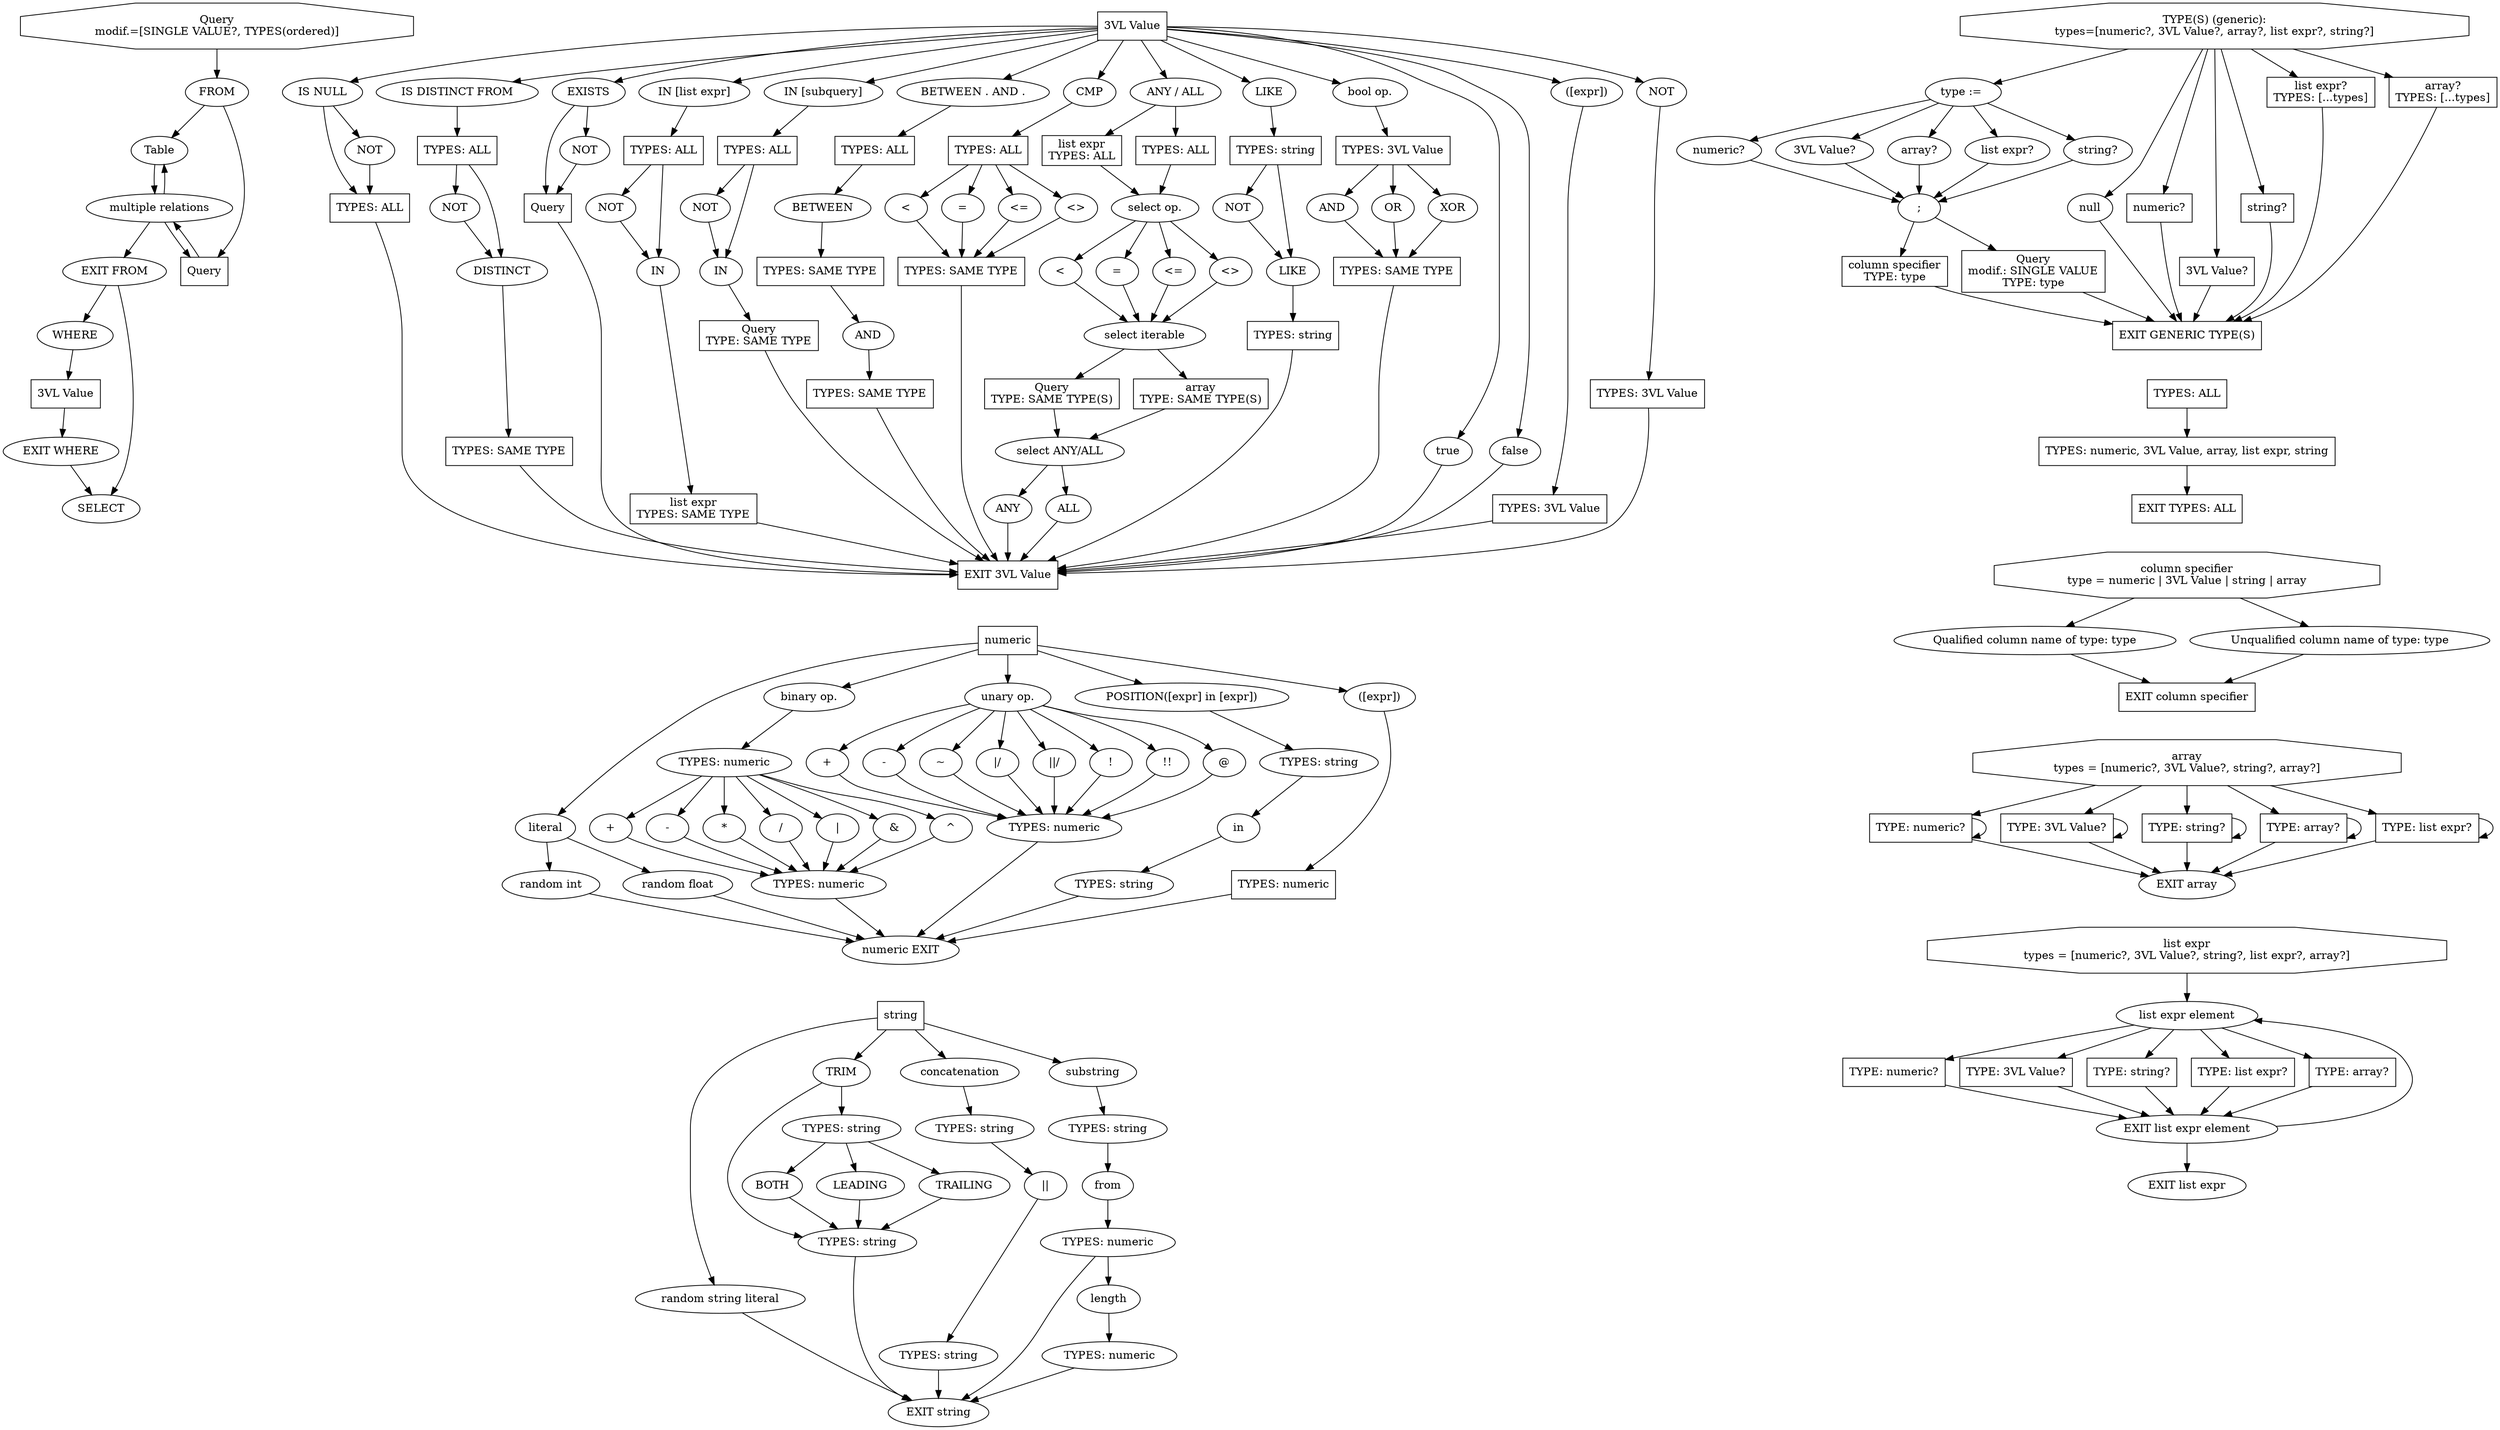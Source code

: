 digraph G {

Query -> "FROM"
Query[shape=rectangle, label="Query\nmodif.=[SINGLE VALUE?, TYPES(ordered)]", shape="octagon"]

"FROM" -> FROM_table
FROM_table [label="Table"]
"FROM" -> FROM_subquery
FROM_subquery [shape=rectangle, label="Query"]

FROM_table -> "multiple relations" -> FROM_table
FROM_subquery -> "multiple relations" -> FROM_subquery

"multiple relations" -> "EXIT FROM"

"EXIT FROM" -> WHERE_ref -> val3_ref -> WHERE_ref_exit -> SELECT
WHERE_ref [label="WHERE"]
val3_ref [shape=rectangle, label="3VL Value"]
WHERE_ref_exit [label="EXIT WHERE"]
"EXIT FROM" -> SELECT

subgraph values {
    val3 [shape=rectangle, label="3VL Value"]
    
    val3 -> IsNull -> ANY_ref_IsNull -> val3_exit
    IsNull -> IsNull_not_val2 -> ANY_ref_IsNull
    ANY_ref_IsNull [label="TYPES: ALL", shape="rectangle"]
    IsNull_not_val2 [label="NOT"]
    IsNull[label="IS NULL"]
    
    val3 -> IsDistinctFrom -> ANY_ref_IsDistinctFrom_left
    ANY_ref_IsDistinctFrom_left [label="TYPES: ALL", shape="rectangle"]
    ANY_ref_IsDistinctFrom_left -> IsDistinctNOT -> DISTINCT
    ANY_ref_IsDistinctFrom_left -> DISTINCT
    DISTINCT -> ANY_ref_IsDistinctFrom_right
    ANY_ref_IsDistinctFrom_right [label="TYPES: SAME TYPE", shape="rectangle"]
    ANY_ref_IsDistinctFrom_right -> val3_exit
    IsDistinctFrom[label="IS DISTINCT FROM"]
    IsDistinctNOT [label="NOT"]
    
    val3 -> Exists -> Query_ref_Exists -> val3_exit
    Exists -> Exists_not_val3 -> Query_ref_Exists
    Query_ref_Exists [label="Query", shape="rectangle"]
    Exists_not_val3 [label="NOT"]
    Exists[label="EXISTS"]

    val3 -> InList -> ANY_ref_InList_left
    ANY_ref_InList_left [label="TYPES: ALL", shape="rectangle"]
    ANY_ref_InList_left -> InListNot -> InListIn
    ANY_ref_InList_left -> InListIn
    InListIn -> ANY_ref_InList_right
    ANY_ref_InList_right [label="list expr\nTYPES: SAME TYPE", shape="rectangle"]
    ANY_ref_InList_right -> val3_exit
    InListIn [label="IN"]
    InList[label="IN [list expr]"]
    InListNot [label="NOT"]
    
    val3 -> InSubquery -> ANY_ref_InSubquery_left
    ANY_ref_InSubquery_left [label="TYPES: ALL", shape="rectangle"]
    ANY_ref_InSubquery_left -> InSubqueryNot -> InSubqueryIn
    ANY_ref_InSubquery_left -> InSubqueryIn
    InSubqueryIn -> ANY_ref_InSubquery_right
    ANY_ref_InSubquery_right [label="Query\nTYPE: SAME TYPE", shape="rectangle"]
    ANY_ref_InSubquery_right -> val3_exit
    InSubqueryIn [label="IN"]
    InSubquery[label="IN [subquery]"]
    InSubqueryNot [label="NOT"]
    
    val3 -> Between -> ANY_ref_Between
    ANY_ref_Between [label="TYPES: ALL", shape="rectangle"]
    ANY_ref_Between -> BetweenBetween
    BetweenBetween [label="BETWEEN"]
    BetweenBetween -> BetweenBetweenLeft
    BetweenBetweenLeft [label="TYPES: SAME TYPE", shape="rectangle"]
    BetweenBetweenLeft -> BetweenBetweenAnd
    BetweenBetweenAnd [label="AND"]
    BetweenBetweenAnd -> BetweenBetweenRight
    BetweenBetweenRight [label="TYPES: SAME TYPE", shape="rectangle"]
    BetweenBetweenRight -> val3_exit
    Between[label="BETWEEN . AND ."]
    
    val3 -> BinaryComp -> ANY_ref_BinaryComp_left
    ANY_ref_BinaryComp_left [label="TYPES: ALL", shape="rectangle"]
    ANY_ref_BinaryComp_left -> BinaryCompLess
    BinaryCompLess -> ANY_ref_BinaryComp_right
    ANY_ref_BinaryComp_left -> BinaryCompEqual
    BinaryCompEqual -> ANY_ref_BinaryComp_right
    ANY_ref_BinaryComp_left -> BinaryCompLessEqual
    BinaryCompLessEqual -> ANY_ref_BinaryComp_right
    ANY_ref_BinaryComp_left -> BinaryCompUnEqual
    BinaryCompUnEqual -> ANY_ref_BinaryComp_right
    ANY_ref_BinaryComp_right [label="TYPES: SAME TYPE", shape="rectangle"]
    ANY_ref_BinaryComp_right -> val3_exit
    BinaryCompLess [label="<"]
    BinaryCompEqual [label="="]
    BinaryCompLessEqual [label="<="]
    BinaryCompUnEqual [label="<>"]
    BinaryComp[label="CMP"]
    
    val3 -> AnyAll
    AnyAll -> AnyAllRecord -> AnyAllSelectOp
    AnyAll -> AnyAllValue -> AnyAllSelectOp
    AnyAllSelectOp -> AnyAllLess -> AnyAllSelectIter
    AnyAllSelectOp -> AnyAllEqual -> AnyAllSelectIter
    AnyAllSelectOp -> AnyAllLessEqual -> AnyAllSelectIter
    AnyAllSelectOp -> AnyAllUnEqual -> AnyAllSelectIter
    AnyAllSelectIter -> AnyAllSubquery -> AnyAllAnyAll
    AnyAllSelectIter -> AnyAllArray -> AnyAllAnyAll
    AnyAllAnyAll -> AnyAllAnyAllAny -> val3_exit
    AnyAllAnyAll -> AnyAllAnyAllAll -> val3_exit
    AnyAllAnyAll[label="select ANY/ALL"]
    AnyAllAnyAllAny[label="ANY"]
    AnyAllAnyAllAll[label="ALL"]
    AnyAllRecord[label="list expr\nTYPES: ALL", shape="rectangle"]
    AnyAllValue[label="TYPES: ALL", shape="rectangle"]
    AnyAllSelectOp[label="select op."]
    AnyAllSelectIter[label="select iterable"]
    AnyAllSubquery [label="Query\nTYPE: SAME TYPE(S)", shape="rectangle"]
    AnyAllArray [label="array\nTYPE: SAME TYPE(S)", shape="rectangle"]
    AnyAllLess [label="<"]
    AnyAllEqual [label="="]
    AnyAllLessEqual [label="<="]
    AnyAllUnEqual [label="<>"]
    AnyAll[label="ANY / ALL"]
    
    val3 -> BinaryStringLike -> ANY_ref_BinaryStringLike_left
    ANY_ref_BinaryStringLike_left [label="TYPES: string", shape="rectangle"]
    ANY_ref_BinaryStringLike_left -> BinaryStringLikeNot -> BinaryStringLikeIn
    ANY_ref_BinaryStringLike_left -> BinaryStringLikeIn
    BinaryStringLikeIn -> ANY_ref_BinaryStringLike_right
    ANY_ref_BinaryStringLike_right [label="TYPES: string", shape="rectangle"]
    ANY_ref_BinaryStringLike_right -> val3_exit
    BinaryStringLikeIn [label="LIKE"]
    BinaryStringLike[label="LIKE"]
    BinaryStringLikeNot [label="NOT"]
    
    val3 -> BinaryBooleanOpV3 -> ANY_ref_BinaryBooleanOpV3_left
    ANY_ref_BinaryBooleanOpV3_left [label="TYPES: 3VL Value", shape="rectangle"]
    ANY_ref_BinaryBooleanOpV3_left -> BinaryBooleanOpV3AND
    BinaryBooleanOpV3AND -> ANY_ref_BinaryBooleanOpV3_right
    ANY_ref_BinaryBooleanOpV3_left -> BinaryBooleanOpV3OR
    BinaryBooleanOpV3OR -> ANY_ref_BinaryBooleanOpV3_right
    ANY_ref_BinaryBooleanOpV3_left -> BinaryBooleanOpV3XOR
    BinaryBooleanOpV3XOR -> ANY_ref_BinaryBooleanOpV3_right
    ANY_ref_BinaryBooleanOpV3_right [label="TYPES: SAME TYPE", shape="rectangle"]
    ANY_ref_BinaryBooleanOpV3_right -> val3_exit
    BinaryBooleanOpV3AND [label="AND"]
    BinaryBooleanOpV3OR [label="OR"]
    BinaryBooleanOpV3XOR [label="XOR"]
    BinaryBooleanOpV3[label="bool op."]
    
    val3 -> true -> val3_exit
    val3 -> false -> val3_exit
    
    val3 -> Nested_val3 -> ANY_ref_Nested_val3 -> val3_exit
    Nested_val3[label="([expr])"]
    ANY_ref_Nested_val3 [label="TYPES: 3VL Value", shape="rectangle"]
    
    val3 -> UnaryNot_val3 -> ANY_ref_UnaryNot_val3 -> val3_exit
    UnaryNot_val3[label="NOT"]
    ANY_ref_UnaryNot_val3 [label="TYPES: 3VL Value", shape="rectangle"]
    
    val3_exit [shape=rectangle, label="EXIT 3VL Value"]
    
    numeric [shape=rectangle, label="numeric"]
    val3_exit -> numeric [color=none]  # just a link for graph ordering
    
    numeric -> numeric_literal
    numeric_literal -> numeric_literal_int
    numeric_literal -> numeric_literal_float
    numeric_literal_int -> numeric_exit
    numeric_literal_float -> numeric_exit
    numeric_literal_int[label="random int"]
    numeric_literal_float[label="random float"]
    numeric_literal[label="literal"]

    numeric -> BinaryNumericOp -> binary_numeric_left
    binary_numeric_left -> binary_numeric_plus
    binary_numeric_left -> binary_numeric_minus
    binary_numeric_left -> "*"
    binary_numeric_left -> "/"
    binary_numeric_left -> "|"
    binary_numeric_left -> "&"
    binary_numeric_left -> "^"
    binary_numeric_plus -> numericRight
    binary_numeric_minus -> numericRight
    "*" -> numericRight
    "/" -> numericRight
    "|" -> numericRight
    "&" -> numericRight
    "^" -> numericRight
    numericRight -> numeric_exit
    binary_numeric_plus[label="+"]
    binary_numeric_minus[label="-"]
    BinaryNumericOp[label="binary op."]
    binary_numeric_left [label="TYPES: numeric"]
    numericRight [label="TYPES: numeric"]
    
    numeric -> UnaryNumericOp
    UnaryNumericOp -> unary_numeric_plus
    UnaryNumericOp -> unary_numeric_minus
    UnaryNumericOp -> "~"
    UnaryNumericOp -> "|/"
    UnaryNumericOp -> "||/"
    UnaryNumericOp -> "!"
    UnaryNumericOp -> "!!"
    UnaryNumericOp -> "@"
    unary_numeric_plus -> unary_numeric
    unary_numeric_minus -> unary_numeric
    "~" -> unary_numeric
    "|/" -> unary_numeric
    "||/" -> unary_numeric
    "!" -> unary_numeric
    "!!" -> unary_numeric
    "@" -> unary_numeric
    unary_numeric -> numeric_exit
    unary_numeric_plus[label="+"]
    unary_numeric_minus[label="-"]
    UnaryNumericOp[label="unary op."]
    unary_numeric [label="TYPES: numeric"]
    
    numeric -> numeric_string_Position
    numeric_string_Position -> Any_string_position_left
    Any_string_position_left -> string_position_in
    string_position_in -> Any_string_position_right
    Any_string_position_right -> numeric_exit
    Any_string_position_left[label="TYPES: string"]
    string_position_in[label="in"]
    Any_string_position_right[label="TYPES: string"]
    numeric_string_Position[label="POSITION([expr] in [expr])"]
    
    numeric -> Nested_numeric -> ANY_ref_Nested_numeric -> numeric_exit
    Nested_numeric[label="([expr])"]
    ANY_ref_Nested_numeric [label="TYPES: numeric", shape="rectangle"]

    numeric_exit [label="numeric EXIT"]

    string_val[label="string", shape="rectangle"]
    numeric_exit -> string_val [color=none]  # just a link for graph ordering
    
    string_val -> string_literal -> string_val_exit
    string_literal[label="random string literal"]

    string_val -> string_trim
    string_trim -> string_val_trim_s
    string_trim -> trim_symbols
    trim_symbols -> BOTH
    trim_symbols -> LEADING
    trim_symbols -> TRAILING
    BOTH -> string_val_trim_s
    LEADING -> string_val_trim_s
    TRAILING -> string_val_trim_s
    string_val_trim_s -> string_val_exit
    
    string_val -> string_concat
    string_concat -> string_val_left_c
    string_val_left_c -> string_concat_concat -> string_val_right_c
    string_val_right_c -> string_val_exit
    string_trim[label="TRIM"]
    trim_symbols[label="TYPES: string"]
    string_val_trim_s[label="TYPES: string"]
    string_val_left_c[label="TYPES: string"]
    string_concat_concat[label="||"]
    string_val_right_c[label="TYPES: string"]
    string_val[label="string", shape="rectangle"]
    string_concat[label="concatenation"]
    
    string_val -> string_substring
    string_substring -> string_substr_string
    string_substr_string -> string_substr_numeric_from_from
    string_substr_numeric_from_from -> string_substr_numeric_from
    string_substr_numeric_from -> string_val_exit
    string_substr_numeric_from -> string_substr_numeric_len_len
    string_substr_numeric_len_len -> string_substr_numeric_len
    string_substr_numeric_len -> string_val_exit
    string_substr_string[label="TYPES: string"]
    string_substr_numeric_from[label="TYPES: numeric"]
    string_substr_numeric_from_from[label="from"]
    string_substr_numeric_len_len[label="length"]
    string_substr_numeric_len[label="TYPES: numeric"]
    string_substring[label="substring"]

    string_val_exit[label="EXIT string"]
    
    col_spec[label="column specifier\ntype = numeric | 3VL Value | string | array", shape="octagon"]
    ANY_exit -> col_spec [color=none]  # just a link for graph ordering
    col_spec -> "Qualified column name of type: type"
    col_spec -> "Unqualified column name of type: type"
    "Qualified column name of type: type" -> col_spec_exit
    "Unqualified column name of type: type" -> col_spec_exit
    col_spec_exit[label="EXIT column specifier", shape="rectangle"]
    
    array[label="array\ntypes = [numeric?, 3VL Value?, string?, array?]", shape="octagon"]
    col_spec_exit -> array[color=none]
    array_element_num -> array_element_num
    array -> array_element_num -> array_exit
    array_element_3vl -> array_element_3vl
    array -> array_element_3vl -> array_exit
    array_element_string -> array_element_string
    array -> array_element_string -> array_exit
    array_element_array -> array_element_array
    array -> array_element_array -> array_exit
    array_element_list_expr -> array_element_list_expr
    array -> array_element_list_expr -> array_exit
    array_element_num[label="TYPE: numeric?", shape="rectangle"]
    array_element_3vl[label="TYPE: 3VL Value?", shape="rectangle"]
    array_element_string[label="TYPE: string?", shape="rectangle"]
    array_element_array[label="TYPE: array?", shape="rectangle"]
    array_element_list_expr[label="TYPE: list expr?", shape="rectangle"]
    array_exit[label="EXIT array"]
    
    list_expr[label="list expr\ntypes = [numeric?, 3VL Value?, string?, list expr?, array?]", shape="octagon"]
    array_exit -> list_expr[color=none]
    list_expr -> list_expr_element
    list_expr_element -> list_expr_element_num -> list_expr_element_exit
    list_expr_element -> list_expr_element_3vl -> list_expr_element_exit
    list_expr_element -> list_expr_element_string -> list_expr_element_exit
    list_expr_element -> list_expr_element_list_expr -> list_expr_element_exit
    list_expr_element -> list_expr_element_array -> list_expr_element_exit
    list_expr_element_exit -> list_expr_element
    list_expr_element_exit -> list_expr_exit
    list_expr_element[label="list expr element"]
    list_expr_element_exit[label="EXIT list expr element"]
    list_expr_element_num[label="TYPE: numeric?", shape="rectangle"]
    list_expr_element_3vl[label="TYPE: 3VL Value?", shape="rectangle"]
    list_expr_element_string[label="TYPE: string?", shape="rectangle"]
    list_expr_element_list_expr[label="TYPE: list expr?", shape="rectangle"]
    list_expr_element_array[label="TYPE: array?", shape="rectangle"]
    list_expr_exit[label="EXIT list expr"]
}

subgraph types {
    TYPE_generic [label="TYPE(S) (generic):\ntypes=[numeric?, 3VL Value?, array?, list expr?, string?]", shape="octagon"]
    
    TYPE_generic -> TYPE_generic_select_type
    TYPE_generic_select_type -> TYPE_generic_select_type_numeric
    TYPE_generic_select_type -> TYPE_generic_select_type_3vl
    TYPE_generic_select_type -> TYPE_generic_select_type_array
    TYPE_generic_select_type -> TYPE_generic_select_type_list_expr
    TYPE_generic_select_type -> TYPE_generic_select_type_string
    TYPE_generic_select_type_numeric -> TYPE_generic_select_type_end
    TYPE_generic_select_type_3vl -> TYPE_generic_select_type_end
    TYPE_generic_select_type_array -> TYPE_generic_select_type_end
    TYPE_generic_select_type_list_expr -> TYPE_generic_select_type_end
    TYPE_generic_select_type_string -> TYPE_generic_select_type_end
    TYPE_generic_select_type_end -> TYPE_generic_column
    TYPE_generic_select_type_end -> TYPE_generic_query_single
    TYPE_generic_select_type_end[label=";"]
    TYPE_generic_select_type_numeric[label="numeric?"]
    TYPE_generic_select_type_3vl[label="3VL Value?"]
    TYPE_generic_select_type_array[label="array?"]
    TYPE_generic_select_type_list_expr[label="list expr?"]
    TYPE_generic_select_type_string[label="string?"]
    TYPE_generic_select_type[label="type := "]
    
    TYPE_generic_column -> TYPE_generic_exit
    TYPE_generic_column [label="column specifier\nTYPE: type", shape="rectangle"]
    TYPE_generic_query_single -> TYPE_generic_exit
    TYPE_generic_query_single [label="Query\nmodif.: SINGLE VALUE\nTYPE: type", shape="rectangle"]

    TYPE_generic -> TYPE_generic_null -> TYPE_generic_exit
    TYPE_generic_null [label="null"]
    TYPE_generic -> TYPE_generic_numeric -> TYPE_generic_exit
    TYPE_generic_numeric [label="numeric?", shape="rectangle"]
    TYPE_generic -> TYPE_generic_3vl -> TYPE_generic_exit
    TYPE_generic_3vl [label="3VL Value?", shape="rectangle"]
    TYPE_generic -> TYPE_generic_string -> TYPE_generic_exit
    TYPE_generic_string [label="string?", shape="rectangle"]
    TYPE_generic -> TYPE_generic_list_expr -> TYPE_generic_exit
    TYPE_generic_list_expr [label="list expr?\nTYPES: [...types]", shape="rectangle"]
    TYPE_generic_exit [label="EXIT GENERIC TYPE(S)", shape="rectangle"]
    TYPE_generic -> TYPE_generic_array -> TYPE_generic_exit
    TYPE_generic_array [label="array?\nTYPES: [...types]", shape="rectangle"]
    
    TYPE_generic_exit -> ANY [color=none]
    
    ANY [label="TYPES: ALL", shape="rectangle"]
    ANY -> ANY_types
    ANY_types [label="TYPES: numeric, 3VL Value, array, list expr, string", shape="rectangle"]
    ANY_types -> ANY_exit
    ANY_exit [label="EXIT TYPES: ALL", shape="rectangle"]
}

}

